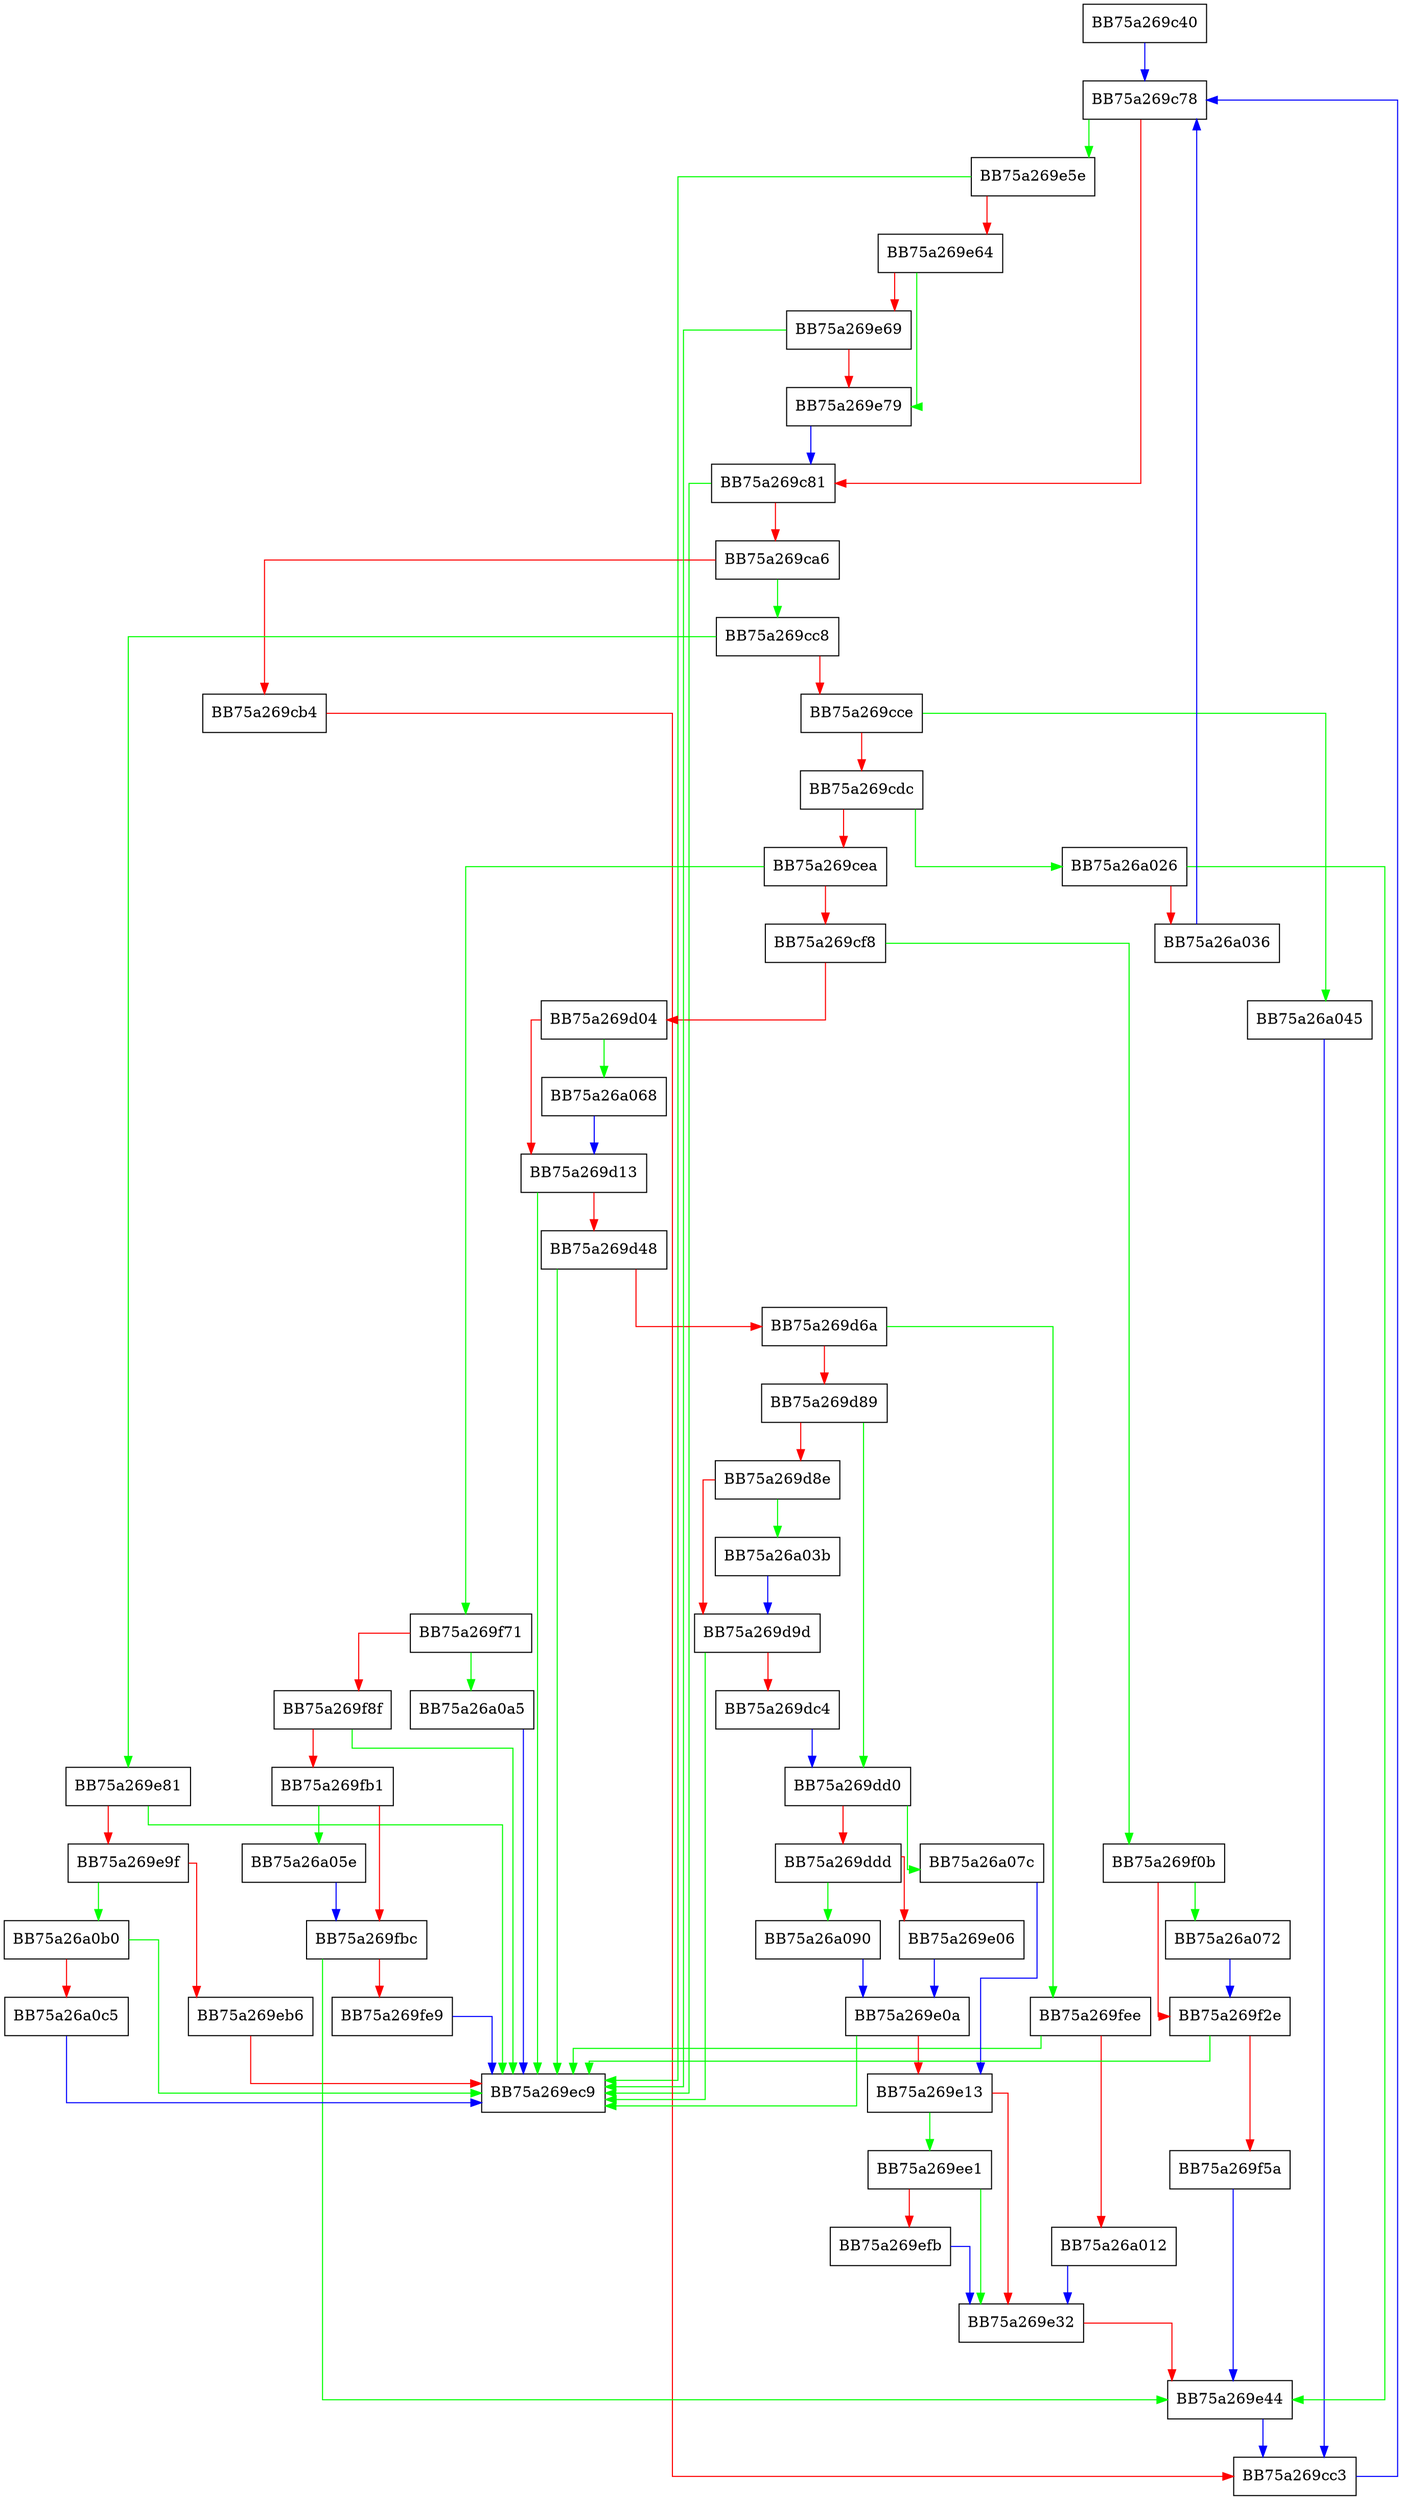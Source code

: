 digraph OnTheFlyClassic {
  node [shape="box"];
  graph [splines=ortho];
  BB75a269c40 -> BB75a269c78 [color="blue"];
  BB75a269c78 -> BB75a269e5e [color="green"];
  BB75a269c78 -> BB75a269c81 [color="red"];
  BB75a269c81 -> BB75a269ec9 [color="green"];
  BB75a269c81 -> BB75a269ca6 [color="red"];
  BB75a269ca6 -> BB75a269cc8 [color="green"];
  BB75a269ca6 -> BB75a269cb4 [color="red"];
  BB75a269cb4 -> BB75a269cc3 [color="red"];
  BB75a269cc3 -> BB75a269c78 [color="blue"];
  BB75a269cc8 -> BB75a269e81 [color="green"];
  BB75a269cc8 -> BB75a269cce [color="red"];
  BB75a269cce -> BB75a26a045 [color="green"];
  BB75a269cce -> BB75a269cdc [color="red"];
  BB75a269cdc -> BB75a26a026 [color="green"];
  BB75a269cdc -> BB75a269cea [color="red"];
  BB75a269cea -> BB75a269f71 [color="green"];
  BB75a269cea -> BB75a269cf8 [color="red"];
  BB75a269cf8 -> BB75a269f0b [color="green"];
  BB75a269cf8 -> BB75a269d04 [color="red"];
  BB75a269d04 -> BB75a26a068 [color="green"];
  BB75a269d04 -> BB75a269d13 [color="red"];
  BB75a269d13 -> BB75a269ec9 [color="green"];
  BB75a269d13 -> BB75a269d48 [color="red"];
  BB75a269d48 -> BB75a269ec9 [color="green"];
  BB75a269d48 -> BB75a269d6a [color="red"];
  BB75a269d6a -> BB75a269fee [color="green"];
  BB75a269d6a -> BB75a269d89 [color="red"];
  BB75a269d89 -> BB75a269dd0 [color="green"];
  BB75a269d89 -> BB75a269d8e [color="red"];
  BB75a269d8e -> BB75a26a03b [color="green"];
  BB75a269d8e -> BB75a269d9d [color="red"];
  BB75a269d9d -> BB75a269ec9 [color="green"];
  BB75a269d9d -> BB75a269dc4 [color="red"];
  BB75a269dc4 -> BB75a269dd0 [color="blue"];
  BB75a269dd0 -> BB75a26a07c [color="green"];
  BB75a269dd0 -> BB75a269ddd [color="red"];
  BB75a269ddd -> BB75a26a090 [color="green"];
  BB75a269ddd -> BB75a269e06 [color="red"];
  BB75a269e06 -> BB75a269e0a [color="blue"];
  BB75a269e0a -> BB75a269ec9 [color="green"];
  BB75a269e0a -> BB75a269e13 [color="red"];
  BB75a269e13 -> BB75a269ee1 [color="green"];
  BB75a269e13 -> BB75a269e32 [color="red"];
  BB75a269e32 -> BB75a269e44 [color="red"];
  BB75a269e44 -> BB75a269cc3 [color="blue"];
  BB75a269e5e -> BB75a269ec9 [color="green"];
  BB75a269e5e -> BB75a269e64 [color="red"];
  BB75a269e64 -> BB75a269e79 [color="green"];
  BB75a269e64 -> BB75a269e69 [color="red"];
  BB75a269e69 -> BB75a269ec9 [color="green"];
  BB75a269e69 -> BB75a269e79 [color="red"];
  BB75a269e79 -> BB75a269c81 [color="blue"];
  BB75a269e81 -> BB75a269ec9 [color="green"];
  BB75a269e81 -> BB75a269e9f [color="red"];
  BB75a269e9f -> BB75a26a0b0 [color="green"];
  BB75a269e9f -> BB75a269eb6 [color="red"];
  BB75a269eb6 -> BB75a269ec9 [color="red"];
  BB75a269ee1 -> BB75a269e32 [color="green"];
  BB75a269ee1 -> BB75a269efb [color="red"];
  BB75a269efb -> BB75a269e32 [color="blue"];
  BB75a269f0b -> BB75a26a072 [color="green"];
  BB75a269f0b -> BB75a269f2e [color="red"];
  BB75a269f2e -> BB75a269ec9 [color="green"];
  BB75a269f2e -> BB75a269f5a [color="red"];
  BB75a269f5a -> BB75a269e44 [color="blue"];
  BB75a269f71 -> BB75a26a0a5 [color="green"];
  BB75a269f71 -> BB75a269f8f [color="red"];
  BB75a269f8f -> BB75a269ec9 [color="green"];
  BB75a269f8f -> BB75a269fb1 [color="red"];
  BB75a269fb1 -> BB75a26a05e [color="green"];
  BB75a269fb1 -> BB75a269fbc [color="red"];
  BB75a269fbc -> BB75a269e44 [color="green"];
  BB75a269fbc -> BB75a269fe9 [color="red"];
  BB75a269fe9 -> BB75a269ec9 [color="blue"];
  BB75a269fee -> BB75a269ec9 [color="green"];
  BB75a269fee -> BB75a26a012 [color="red"];
  BB75a26a012 -> BB75a269e32 [color="blue"];
  BB75a26a026 -> BB75a269e44 [color="green"];
  BB75a26a026 -> BB75a26a036 [color="red"];
  BB75a26a036 -> BB75a269c78 [color="blue"];
  BB75a26a03b -> BB75a269d9d [color="blue"];
  BB75a26a045 -> BB75a269cc3 [color="blue"];
  BB75a26a05e -> BB75a269fbc [color="blue"];
  BB75a26a068 -> BB75a269d13 [color="blue"];
  BB75a26a072 -> BB75a269f2e [color="blue"];
  BB75a26a07c -> BB75a269e13 [color="blue"];
  BB75a26a090 -> BB75a269e0a [color="blue"];
  BB75a26a0a5 -> BB75a269ec9 [color="blue"];
  BB75a26a0b0 -> BB75a269ec9 [color="green"];
  BB75a26a0b0 -> BB75a26a0c5 [color="red"];
  BB75a26a0c5 -> BB75a269ec9 [color="blue"];
}